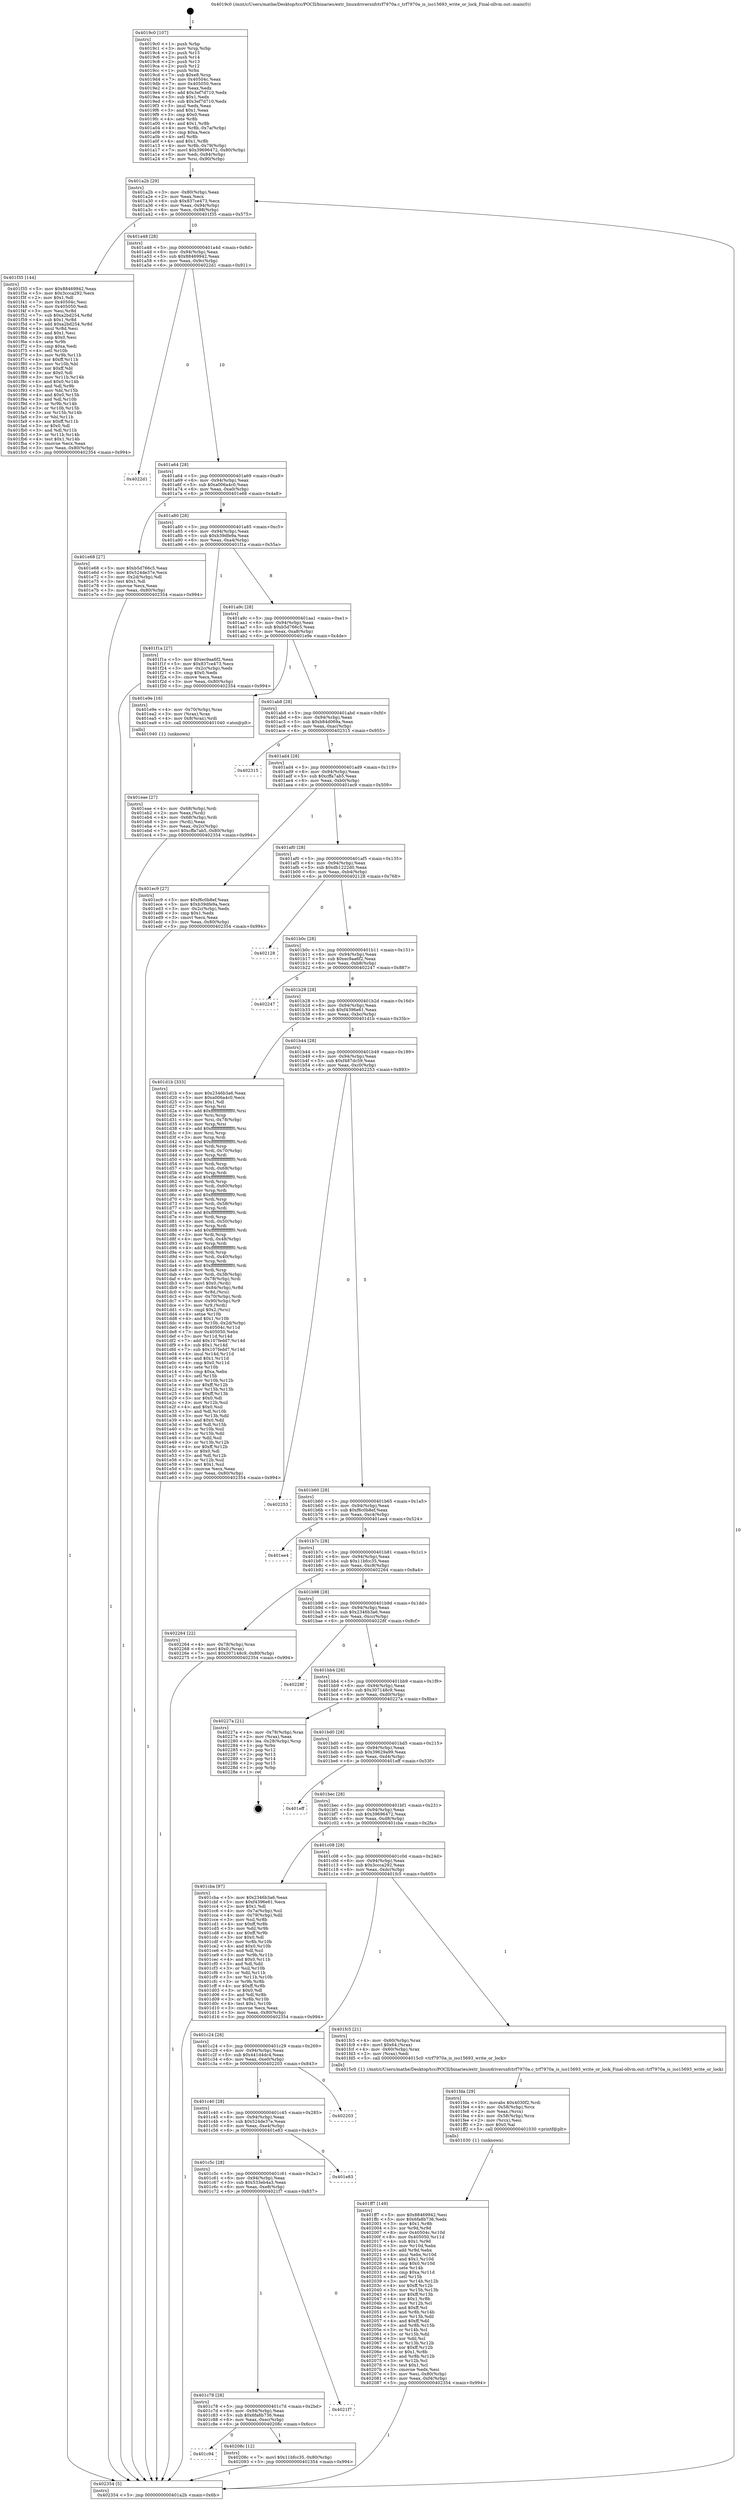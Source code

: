 digraph "0x4019c0" {
  label = "0x4019c0 (/mnt/c/Users/mathe/Desktop/tcc/POCII/binaries/extr_linuxdriversnfctrf7970a.c_trf7970a_is_iso15693_write_or_lock_Final-ollvm.out::main(0))"
  labelloc = "t"
  node[shape=record]

  Entry [label="",width=0.3,height=0.3,shape=circle,fillcolor=black,style=filled]
  "0x401a2b" [label="{
     0x401a2b [29]\l
     | [instrs]\l
     &nbsp;&nbsp;0x401a2b \<+3\>: mov -0x80(%rbp),%eax\l
     &nbsp;&nbsp;0x401a2e \<+2\>: mov %eax,%ecx\l
     &nbsp;&nbsp;0x401a30 \<+6\>: sub $0x837ce473,%ecx\l
     &nbsp;&nbsp;0x401a36 \<+6\>: mov %eax,-0x94(%rbp)\l
     &nbsp;&nbsp;0x401a3c \<+6\>: mov %ecx,-0x98(%rbp)\l
     &nbsp;&nbsp;0x401a42 \<+6\>: je 0000000000401f35 \<main+0x575\>\l
  }"]
  "0x401f35" [label="{
     0x401f35 [144]\l
     | [instrs]\l
     &nbsp;&nbsp;0x401f35 \<+5\>: mov $0x88469942,%eax\l
     &nbsp;&nbsp;0x401f3a \<+5\>: mov $0x3ccca292,%ecx\l
     &nbsp;&nbsp;0x401f3f \<+2\>: mov $0x1,%dl\l
     &nbsp;&nbsp;0x401f41 \<+7\>: mov 0x40504c,%esi\l
     &nbsp;&nbsp;0x401f48 \<+7\>: mov 0x405050,%edi\l
     &nbsp;&nbsp;0x401f4f \<+3\>: mov %esi,%r8d\l
     &nbsp;&nbsp;0x401f52 \<+7\>: sub $0xa2bd254,%r8d\l
     &nbsp;&nbsp;0x401f59 \<+4\>: sub $0x1,%r8d\l
     &nbsp;&nbsp;0x401f5d \<+7\>: add $0xa2bd254,%r8d\l
     &nbsp;&nbsp;0x401f64 \<+4\>: imul %r8d,%esi\l
     &nbsp;&nbsp;0x401f68 \<+3\>: and $0x1,%esi\l
     &nbsp;&nbsp;0x401f6b \<+3\>: cmp $0x0,%esi\l
     &nbsp;&nbsp;0x401f6e \<+4\>: sete %r9b\l
     &nbsp;&nbsp;0x401f72 \<+3\>: cmp $0xa,%edi\l
     &nbsp;&nbsp;0x401f75 \<+4\>: setl %r10b\l
     &nbsp;&nbsp;0x401f79 \<+3\>: mov %r9b,%r11b\l
     &nbsp;&nbsp;0x401f7c \<+4\>: xor $0xff,%r11b\l
     &nbsp;&nbsp;0x401f80 \<+3\>: mov %r10b,%bl\l
     &nbsp;&nbsp;0x401f83 \<+3\>: xor $0xff,%bl\l
     &nbsp;&nbsp;0x401f86 \<+3\>: xor $0x0,%dl\l
     &nbsp;&nbsp;0x401f89 \<+3\>: mov %r11b,%r14b\l
     &nbsp;&nbsp;0x401f8c \<+4\>: and $0x0,%r14b\l
     &nbsp;&nbsp;0x401f90 \<+3\>: and %dl,%r9b\l
     &nbsp;&nbsp;0x401f93 \<+3\>: mov %bl,%r15b\l
     &nbsp;&nbsp;0x401f96 \<+4\>: and $0x0,%r15b\l
     &nbsp;&nbsp;0x401f9a \<+3\>: and %dl,%r10b\l
     &nbsp;&nbsp;0x401f9d \<+3\>: or %r9b,%r14b\l
     &nbsp;&nbsp;0x401fa0 \<+3\>: or %r10b,%r15b\l
     &nbsp;&nbsp;0x401fa3 \<+3\>: xor %r15b,%r14b\l
     &nbsp;&nbsp;0x401fa6 \<+3\>: or %bl,%r11b\l
     &nbsp;&nbsp;0x401fa9 \<+4\>: xor $0xff,%r11b\l
     &nbsp;&nbsp;0x401fad \<+3\>: or $0x0,%dl\l
     &nbsp;&nbsp;0x401fb0 \<+3\>: and %dl,%r11b\l
     &nbsp;&nbsp;0x401fb3 \<+3\>: or %r11b,%r14b\l
     &nbsp;&nbsp;0x401fb6 \<+4\>: test $0x1,%r14b\l
     &nbsp;&nbsp;0x401fba \<+3\>: cmovne %ecx,%eax\l
     &nbsp;&nbsp;0x401fbd \<+3\>: mov %eax,-0x80(%rbp)\l
     &nbsp;&nbsp;0x401fc0 \<+5\>: jmp 0000000000402354 \<main+0x994\>\l
  }"]
  "0x401a48" [label="{
     0x401a48 [28]\l
     | [instrs]\l
     &nbsp;&nbsp;0x401a48 \<+5\>: jmp 0000000000401a4d \<main+0x8d\>\l
     &nbsp;&nbsp;0x401a4d \<+6\>: mov -0x94(%rbp),%eax\l
     &nbsp;&nbsp;0x401a53 \<+5\>: sub $0x88469942,%eax\l
     &nbsp;&nbsp;0x401a58 \<+6\>: mov %eax,-0x9c(%rbp)\l
     &nbsp;&nbsp;0x401a5e \<+6\>: je 00000000004022d1 \<main+0x911\>\l
  }"]
  Exit [label="",width=0.3,height=0.3,shape=circle,fillcolor=black,style=filled,peripheries=2]
  "0x4022d1" [label="{
     0x4022d1\l
  }", style=dashed]
  "0x401a64" [label="{
     0x401a64 [28]\l
     | [instrs]\l
     &nbsp;&nbsp;0x401a64 \<+5\>: jmp 0000000000401a69 \<main+0xa9\>\l
     &nbsp;&nbsp;0x401a69 \<+6\>: mov -0x94(%rbp),%eax\l
     &nbsp;&nbsp;0x401a6f \<+5\>: sub $0xa006a4c0,%eax\l
     &nbsp;&nbsp;0x401a74 \<+6\>: mov %eax,-0xa0(%rbp)\l
     &nbsp;&nbsp;0x401a7a \<+6\>: je 0000000000401e68 \<main+0x4a8\>\l
  }"]
  "0x401c94" [label="{
     0x401c94\l
  }", style=dashed]
  "0x401e68" [label="{
     0x401e68 [27]\l
     | [instrs]\l
     &nbsp;&nbsp;0x401e68 \<+5\>: mov $0xb5d766c5,%eax\l
     &nbsp;&nbsp;0x401e6d \<+5\>: mov $0x524de37e,%ecx\l
     &nbsp;&nbsp;0x401e72 \<+3\>: mov -0x2d(%rbp),%dl\l
     &nbsp;&nbsp;0x401e75 \<+3\>: test $0x1,%dl\l
     &nbsp;&nbsp;0x401e78 \<+3\>: cmovne %ecx,%eax\l
     &nbsp;&nbsp;0x401e7b \<+3\>: mov %eax,-0x80(%rbp)\l
     &nbsp;&nbsp;0x401e7e \<+5\>: jmp 0000000000402354 \<main+0x994\>\l
  }"]
  "0x401a80" [label="{
     0x401a80 [28]\l
     | [instrs]\l
     &nbsp;&nbsp;0x401a80 \<+5\>: jmp 0000000000401a85 \<main+0xc5\>\l
     &nbsp;&nbsp;0x401a85 \<+6\>: mov -0x94(%rbp),%eax\l
     &nbsp;&nbsp;0x401a8b \<+5\>: sub $0xb39dfe9a,%eax\l
     &nbsp;&nbsp;0x401a90 \<+6\>: mov %eax,-0xa4(%rbp)\l
     &nbsp;&nbsp;0x401a96 \<+6\>: je 0000000000401f1a \<main+0x55a\>\l
  }"]
  "0x40208c" [label="{
     0x40208c [12]\l
     | [instrs]\l
     &nbsp;&nbsp;0x40208c \<+7\>: movl $0x11bfcc35,-0x80(%rbp)\l
     &nbsp;&nbsp;0x402093 \<+5\>: jmp 0000000000402354 \<main+0x994\>\l
  }"]
  "0x401f1a" [label="{
     0x401f1a [27]\l
     | [instrs]\l
     &nbsp;&nbsp;0x401f1a \<+5\>: mov $0xec9aa6f2,%eax\l
     &nbsp;&nbsp;0x401f1f \<+5\>: mov $0x837ce473,%ecx\l
     &nbsp;&nbsp;0x401f24 \<+3\>: mov -0x2c(%rbp),%edx\l
     &nbsp;&nbsp;0x401f27 \<+3\>: cmp $0x0,%edx\l
     &nbsp;&nbsp;0x401f2a \<+3\>: cmove %ecx,%eax\l
     &nbsp;&nbsp;0x401f2d \<+3\>: mov %eax,-0x80(%rbp)\l
     &nbsp;&nbsp;0x401f30 \<+5\>: jmp 0000000000402354 \<main+0x994\>\l
  }"]
  "0x401a9c" [label="{
     0x401a9c [28]\l
     | [instrs]\l
     &nbsp;&nbsp;0x401a9c \<+5\>: jmp 0000000000401aa1 \<main+0xe1\>\l
     &nbsp;&nbsp;0x401aa1 \<+6\>: mov -0x94(%rbp),%eax\l
     &nbsp;&nbsp;0x401aa7 \<+5\>: sub $0xb5d766c5,%eax\l
     &nbsp;&nbsp;0x401aac \<+6\>: mov %eax,-0xa8(%rbp)\l
     &nbsp;&nbsp;0x401ab2 \<+6\>: je 0000000000401e9e \<main+0x4de\>\l
  }"]
  "0x401c78" [label="{
     0x401c78 [28]\l
     | [instrs]\l
     &nbsp;&nbsp;0x401c78 \<+5\>: jmp 0000000000401c7d \<main+0x2bd\>\l
     &nbsp;&nbsp;0x401c7d \<+6\>: mov -0x94(%rbp),%eax\l
     &nbsp;&nbsp;0x401c83 \<+5\>: sub $0x6fa8b736,%eax\l
     &nbsp;&nbsp;0x401c88 \<+6\>: mov %eax,-0xec(%rbp)\l
     &nbsp;&nbsp;0x401c8e \<+6\>: je 000000000040208c \<main+0x6cc\>\l
  }"]
  "0x401e9e" [label="{
     0x401e9e [16]\l
     | [instrs]\l
     &nbsp;&nbsp;0x401e9e \<+4\>: mov -0x70(%rbp),%rax\l
     &nbsp;&nbsp;0x401ea2 \<+3\>: mov (%rax),%rax\l
     &nbsp;&nbsp;0x401ea5 \<+4\>: mov 0x8(%rax),%rdi\l
     &nbsp;&nbsp;0x401ea9 \<+5\>: call 0000000000401040 \<atoi@plt\>\l
     | [calls]\l
     &nbsp;&nbsp;0x401040 \{1\} (unknown)\l
  }"]
  "0x401ab8" [label="{
     0x401ab8 [28]\l
     | [instrs]\l
     &nbsp;&nbsp;0x401ab8 \<+5\>: jmp 0000000000401abd \<main+0xfd\>\l
     &nbsp;&nbsp;0x401abd \<+6\>: mov -0x94(%rbp),%eax\l
     &nbsp;&nbsp;0x401ac3 \<+5\>: sub $0xb84d069a,%eax\l
     &nbsp;&nbsp;0x401ac8 \<+6\>: mov %eax,-0xac(%rbp)\l
     &nbsp;&nbsp;0x401ace \<+6\>: je 0000000000402315 \<main+0x955\>\l
  }"]
  "0x4021f7" [label="{
     0x4021f7\l
  }", style=dashed]
  "0x402315" [label="{
     0x402315\l
  }", style=dashed]
  "0x401ad4" [label="{
     0x401ad4 [28]\l
     | [instrs]\l
     &nbsp;&nbsp;0x401ad4 \<+5\>: jmp 0000000000401ad9 \<main+0x119\>\l
     &nbsp;&nbsp;0x401ad9 \<+6\>: mov -0x94(%rbp),%eax\l
     &nbsp;&nbsp;0x401adf \<+5\>: sub $0xcffa7ab5,%eax\l
     &nbsp;&nbsp;0x401ae4 \<+6\>: mov %eax,-0xb0(%rbp)\l
     &nbsp;&nbsp;0x401aea \<+6\>: je 0000000000401ec9 \<main+0x509\>\l
  }"]
  "0x401c5c" [label="{
     0x401c5c [28]\l
     | [instrs]\l
     &nbsp;&nbsp;0x401c5c \<+5\>: jmp 0000000000401c61 \<main+0x2a1\>\l
     &nbsp;&nbsp;0x401c61 \<+6\>: mov -0x94(%rbp),%eax\l
     &nbsp;&nbsp;0x401c67 \<+5\>: sub $0x533eb4a3,%eax\l
     &nbsp;&nbsp;0x401c6c \<+6\>: mov %eax,-0xe8(%rbp)\l
     &nbsp;&nbsp;0x401c72 \<+6\>: je 00000000004021f7 \<main+0x837\>\l
  }"]
  "0x401ec9" [label="{
     0x401ec9 [27]\l
     | [instrs]\l
     &nbsp;&nbsp;0x401ec9 \<+5\>: mov $0xf6c0b8ef,%eax\l
     &nbsp;&nbsp;0x401ece \<+5\>: mov $0xb39dfe9a,%ecx\l
     &nbsp;&nbsp;0x401ed3 \<+3\>: mov -0x2c(%rbp),%edx\l
     &nbsp;&nbsp;0x401ed6 \<+3\>: cmp $0x1,%edx\l
     &nbsp;&nbsp;0x401ed9 \<+3\>: cmovl %ecx,%eax\l
     &nbsp;&nbsp;0x401edc \<+3\>: mov %eax,-0x80(%rbp)\l
     &nbsp;&nbsp;0x401edf \<+5\>: jmp 0000000000402354 \<main+0x994\>\l
  }"]
  "0x401af0" [label="{
     0x401af0 [28]\l
     | [instrs]\l
     &nbsp;&nbsp;0x401af0 \<+5\>: jmp 0000000000401af5 \<main+0x135\>\l
     &nbsp;&nbsp;0x401af5 \<+6\>: mov -0x94(%rbp),%eax\l
     &nbsp;&nbsp;0x401afb \<+5\>: sub $0xdb1222d0,%eax\l
     &nbsp;&nbsp;0x401b00 \<+6\>: mov %eax,-0xb4(%rbp)\l
     &nbsp;&nbsp;0x401b06 \<+6\>: je 0000000000402128 \<main+0x768\>\l
  }"]
  "0x401e83" [label="{
     0x401e83\l
  }", style=dashed]
  "0x402128" [label="{
     0x402128\l
  }", style=dashed]
  "0x401b0c" [label="{
     0x401b0c [28]\l
     | [instrs]\l
     &nbsp;&nbsp;0x401b0c \<+5\>: jmp 0000000000401b11 \<main+0x151\>\l
     &nbsp;&nbsp;0x401b11 \<+6\>: mov -0x94(%rbp),%eax\l
     &nbsp;&nbsp;0x401b17 \<+5\>: sub $0xec9aa6f2,%eax\l
     &nbsp;&nbsp;0x401b1c \<+6\>: mov %eax,-0xb8(%rbp)\l
     &nbsp;&nbsp;0x401b22 \<+6\>: je 0000000000402247 \<main+0x887\>\l
  }"]
  "0x401c40" [label="{
     0x401c40 [28]\l
     | [instrs]\l
     &nbsp;&nbsp;0x401c40 \<+5\>: jmp 0000000000401c45 \<main+0x285\>\l
     &nbsp;&nbsp;0x401c45 \<+6\>: mov -0x94(%rbp),%eax\l
     &nbsp;&nbsp;0x401c4b \<+5\>: sub $0x524de37e,%eax\l
     &nbsp;&nbsp;0x401c50 \<+6\>: mov %eax,-0xe4(%rbp)\l
     &nbsp;&nbsp;0x401c56 \<+6\>: je 0000000000401e83 \<main+0x4c3\>\l
  }"]
  "0x402247" [label="{
     0x402247\l
  }", style=dashed]
  "0x401b28" [label="{
     0x401b28 [28]\l
     | [instrs]\l
     &nbsp;&nbsp;0x401b28 \<+5\>: jmp 0000000000401b2d \<main+0x16d\>\l
     &nbsp;&nbsp;0x401b2d \<+6\>: mov -0x94(%rbp),%eax\l
     &nbsp;&nbsp;0x401b33 \<+5\>: sub $0xf4396e61,%eax\l
     &nbsp;&nbsp;0x401b38 \<+6\>: mov %eax,-0xbc(%rbp)\l
     &nbsp;&nbsp;0x401b3e \<+6\>: je 0000000000401d1b \<main+0x35b\>\l
  }"]
  "0x402203" [label="{
     0x402203\l
  }", style=dashed]
  "0x401d1b" [label="{
     0x401d1b [333]\l
     | [instrs]\l
     &nbsp;&nbsp;0x401d1b \<+5\>: mov $0x2346b3a6,%eax\l
     &nbsp;&nbsp;0x401d20 \<+5\>: mov $0xa006a4c0,%ecx\l
     &nbsp;&nbsp;0x401d25 \<+2\>: mov $0x1,%dl\l
     &nbsp;&nbsp;0x401d27 \<+3\>: mov %rsp,%rsi\l
     &nbsp;&nbsp;0x401d2a \<+4\>: add $0xfffffffffffffff0,%rsi\l
     &nbsp;&nbsp;0x401d2e \<+3\>: mov %rsi,%rsp\l
     &nbsp;&nbsp;0x401d31 \<+4\>: mov %rsi,-0x78(%rbp)\l
     &nbsp;&nbsp;0x401d35 \<+3\>: mov %rsp,%rsi\l
     &nbsp;&nbsp;0x401d38 \<+4\>: add $0xfffffffffffffff0,%rsi\l
     &nbsp;&nbsp;0x401d3c \<+3\>: mov %rsi,%rsp\l
     &nbsp;&nbsp;0x401d3f \<+3\>: mov %rsp,%rdi\l
     &nbsp;&nbsp;0x401d42 \<+4\>: add $0xfffffffffffffff0,%rdi\l
     &nbsp;&nbsp;0x401d46 \<+3\>: mov %rdi,%rsp\l
     &nbsp;&nbsp;0x401d49 \<+4\>: mov %rdi,-0x70(%rbp)\l
     &nbsp;&nbsp;0x401d4d \<+3\>: mov %rsp,%rdi\l
     &nbsp;&nbsp;0x401d50 \<+4\>: add $0xfffffffffffffff0,%rdi\l
     &nbsp;&nbsp;0x401d54 \<+3\>: mov %rdi,%rsp\l
     &nbsp;&nbsp;0x401d57 \<+4\>: mov %rdi,-0x68(%rbp)\l
     &nbsp;&nbsp;0x401d5b \<+3\>: mov %rsp,%rdi\l
     &nbsp;&nbsp;0x401d5e \<+4\>: add $0xfffffffffffffff0,%rdi\l
     &nbsp;&nbsp;0x401d62 \<+3\>: mov %rdi,%rsp\l
     &nbsp;&nbsp;0x401d65 \<+4\>: mov %rdi,-0x60(%rbp)\l
     &nbsp;&nbsp;0x401d69 \<+3\>: mov %rsp,%rdi\l
     &nbsp;&nbsp;0x401d6c \<+4\>: add $0xfffffffffffffff0,%rdi\l
     &nbsp;&nbsp;0x401d70 \<+3\>: mov %rdi,%rsp\l
     &nbsp;&nbsp;0x401d73 \<+4\>: mov %rdi,-0x58(%rbp)\l
     &nbsp;&nbsp;0x401d77 \<+3\>: mov %rsp,%rdi\l
     &nbsp;&nbsp;0x401d7a \<+4\>: add $0xfffffffffffffff0,%rdi\l
     &nbsp;&nbsp;0x401d7e \<+3\>: mov %rdi,%rsp\l
     &nbsp;&nbsp;0x401d81 \<+4\>: mov %rdi,-0x50(%rbp)\l
     &nbsp;&nbsp;0x401d85 \<+3\>: mov %rsp,%rdi\l
     &nbsp;&nbsp;0x401d88 \<+4\>: add $0xfffffffffffffff0,%rdi\l
     &nbsp;&nbsp;0x401d8c \<+3\>: mov %rdi,%rsp\l
     &nbsp;&nbsp;0x401d8f \<+4\>: mov %rdi,-0x48(%rbp)\l
     &nbsp;&nbsp;0x401d93 \<+3\>: mov %rsp,%rdi\l
     &nbsp;&nbsp;0x401d96 \<+4\>: add $0xfffffffffffffff0,%rdi\l
     &nbsp;&nbsp;0x401d9a \<+3\>: mov %rdi,%rsp\l
     &nbsp;&nbsp;0x401d9d \<+4\>: mov %rdi,-0x40(%rbp)\l
     &nbsp;&nbsp;0x401da1 \<+3\>: mov %rsp,%rdi\l
     &nbsp;&nbsp;0x401da4 \<+4\>: add $0xfffffffffffffff0,%rdi\l
     &nbsp;&nbsp;0x401da8 \<+3\>: mov %rdi,%rsp\l
     &nbsp;&nbsp;0x401dab \<+4\>: mov %rdi,-0x38(%rbp)\l
     &nbsp;&nbsp;0x401daf \<+4\>: mov -0x78(%rbp),%rdi\l
     &nbsp;&nbsp;0x401db3 \<+6\>: movl $0x0,(%rdi)\l
     &nbsp;&nbsp;0x401db9 \<+7\>: mov -0x84(%rbp),%r8d\l
     &nbsp;&nbsp;0x401dc0 \<+3\>: mov %r8d,(%rsi)\l
     &nbsp;&nbsp;0x401dc3 \<+4\>: mov -0x70(%rbp),%rdi\l
     &nbsp;&nbsp;0x401dc7 \<+7\>: mov -0x90(%rbp),%r9\l
     &nbsp;&nbsp;0x401dce \<+3\>: mov %r9,(%rdi)\l
     &nbsp;&nbsp;0x401dd1 \<+3\>: cmpl $0x2,(%rsi)\l
     &nbsp;&nbsp;0x401dd4 \<+4\>: setne %r10b\l
     &nbsp;&nbsp;0x401dd8 \<+4\>: and $0x1,%r10b\l
     &nbsp;&nbsp;0x401ddc \<+4\>: mov %r10b,-0x2d(%rbp)\l
     &nbsp;&nbsp;0x401de0 \<+8\>: mov 0x40504c,%r11d\l
     &nbsp;&nbsp;0x401de8 \<+7\>: mov 0x405050,%ebx\l
     &nbsp;&nbsp;0x401def \<+3\>: mov %r11d,%r14d\l
     &nbsp;&nbsp;0x401df2 \<+7\>: add $0x107fedd7,%r14d\l
     &nbsp;&nbsp;0x401df9 \<+4\>: sub $0x1,%r14d\l
     &nbsp;&nbsp;0x401dfd \<+7\>: sub $0x107fedd7,%r14d\l
     &nbsp;&nbsp;0x401e04 \<+4\>: imul %r14d,%r11d\l
     &nbsp;&nbsp;0x401e08 \<+4\>: and $0x1,%r11d\l
     &nbsp;&nbsp;0x401e0c \<+4\>: cmp $0x0,%r11d\l
     &nbsp;&nbsp;0x401e10 \<+4\>: sete %r10b\l
     &nbsp;&nbsp;0x401e14 \<+3\>: cmp $0xa,%ebx\l
     &nbsp;&nbsp;0x401e17 \<+4\>: setl %r15b\l
     &nbsp;&nbsp;0x401e1b \<+3\>: mov %r10b,%r12b\l
     &nbsp;&nbsp;0x401e1e \<+4\>: xor $0xff,%r12b\l
     &nbsp;&nbsp;0x401e22 \<+3\>: mov %r15b,%r13b\l
     &nbsp;&nbsp;0x401e25 \<+4\>: xor $0xff,%r13b\l
     &nbsp;&nbsp;0x401e29 \<+3\>: xor $0x0,%dl\l
     &nbsp;&nbsp;0x401e2c \<+3\>: mov %r12b,%sil\l
     &nbsp;&nbsp;0x401e2f \<+4\>: and $0x0,%sil\l
     &nbsp;&nbsp;0x401e33 \<+3\>: and %dl,%r10b\l
     &nbsp;&nbsp;0x401e36 \<+3\>: mov %r13b,%dil\l
     &nbsp;&nbsp;0x401e39 \<+4\>: and $0x0,%dil\l
     &nbsp;&nbsp;0x401e3d \<+3\>: and %dl,%r15b\l
     &nbsp;&nbsp;0x401e40 \<+3\>: or %r10b,%sil\l
     &nbsp;&nbsp;0x401e43 \<+3\>: or %r15b,%dil\l
     &nbsp;&nbsp;0x401e46 \<+3\>: xor %dil,%sil\l
     &nbsp;&nbsp;0x401e49 \<+3\>: or %r13b,%r12b\l
     &nbsp;&nbsp;0x401e4c \<+4\>: xor $0xff,%r12b\l
     &nbsp;&nbsp;0x401e50 \<+3\>: or $0x0,%dl\l
     &nbsp;&nbsp;0x401e53 \<+3\>: and %dl,%r12b\l
     &nbsp;&nbsp;0x401e56 \<+3\>: or %r12b,%sil\l
     &nbsp;&nbsp;0x401e59 \<+4\>: test $0x1,%sil\l
     &nbsp;&nbsp;0x401e5d \<+3\>: cmovne %ecx,%eax\l
     &nbsp;&nbsp;0x401e60 \<+3\>: mov %eax,-0x80(%rbp)\l
     &nbsp;&nbsp;0x401e63 \<+5\>: jmp 0000000000402354 \<main+0x994\>\l
  }"]
  "0x401b44" [label="{
     0x401b44 [28]\l
     | [instrs]\l
     &nbsp;&nbsp;0x401b44 \<+5\>: jmp 0000000000401b49 \<main+0x189\>\l
     &nbsp;&nbsp;0x401b49 \<+6\>: mov -0x94(%rbp),%eax\l
     &nbsp;&nbsp;0x401b4f \<+5\>: sub $0xf487dc59,%eax\l
     &nbsp;&nbsp;0x401b54 \<+6\>: mov %eax,-0xc0(%rbp)\l
     &nbsp;&nbsp;0x401b5a \<+6\>: je 0000000000402253 \<main+0x893\>\l
  }"]
  "0x401ff7" [label="{
     0x401ff7 [149]\l
     | [instrs]\l
     &nbsp;&nbsp;0x401ff7 \<+5\>: mov $0x88469942,%esi\l
     &nbsp;&nbsp;0x401ffc \<+5\>: mov $0x6fa8b736,%edx\l
     &nbsp;&nbsp;0x402001 \<+3\>: mov $0x1,%r8b\l
     &nbsp;&nbsp;0x402004 \<+3\>: xor %r9d,%r9d\l
     &nbsp;&nbsp;0x402007 \<+8\>: mov 0x40504c,%r10d\l
     &nbsp;&nbsp;0x40200f \<+8\>: mov 0x405050,%r11d\l
     &nbsp;&nbsp;0x402017 \<+4\>: sub $0x1,%r9d\l
     &nbsp;&nbsp;0x40201b \<+3\>: mov %r10d,%ebx\l
     &nbsp;&nbsp;0x40201e \<+3\>: add %r9d,%ebx\l
     &nbsp;&nbsp;0x402021 \<+4\>: imul %ebx,%r10d\l
     &nbsp;&nbsp;0x402025 \<+4\>: and $0x1,%r10d\l
     &nbsp;&nbsp;0x402029 \<+4\>: cmp $0x0,%r10d\l
     &nbsp;&nbsp;0x40202d \<+4\>: sete %r14b\l
     &nbsp;&nbsp;0x402031 \<+4\>: cmp $0xa,%r11d\l
     &nbsp;&nbsp;0x402035 \<+4\>: setl %r15b\l
     &nbsp;&nbsp;0x402039 \<+3\>: mov %r14b,%r12b\l
     &nbsp;&nbsp;0x40203c \<+4\>: xor $0xff,%r12b\l
     &nbsp;&nbsp;0x402040 \<+3\>: mov %r15b,%r13b\l
     &nbsp;&nbsp;0x402043 \<+4\>: xor $0xff,%r13b\l
     &nbsp;&nbsp;0x402047 \<+4\>: xor $0x1,%r8b\l
     &nbsp;&nbsp;0x40204b \<+3\>: mov %r12b,%cl\l
     &nbsp;&nbsp;0x40204e \<+3\>: and $0xff,%cl\l
     &nbsp;&nbsp;0x402051 \<+3\>: and %r8b,%r14b\l
     &nbsp;&nbsp;0x402054 \<+3\>: mov %r13b,%dil\l
     &nbsp;&nbsp;0x402057 \<+4\>: and $0xff,%dil\l
     &nbsp;&nbsp;0x40205b \<+3\>: and %r8b,%r15b\l
     &nbsp;&nbsp;0x40205e \<+3\>: or %r14b,%cl\l
     &nbsp;&nbsp;0x402061 \<+3\>: or %r15b,%dil\l
     &nbsp;&nbsp;0x402064 \<+3\>: xor %dil,%cl\l
     &nbsp;&nbsp;0x402067 \<+3\>: or %r13b,%r12b\l
     &nbsp;&nbsp;0x40206a \<+4\>: xor $0xff,%r12b\l
     &nbsp;&nbsp;0x40206e \<+4\>: or $0x1,%r8b\l
     &nbsp;&nbsp;0x402072 \<+3\>: and %r8b,%r12b\l
     &nbsp;&nbsp;0x402075 \<+3\>: or %r12b,%cl\l
     &nbsp;&nbsp;0x402078 \<+3\>: test $0x1,%cl\l
     &nbsp;&nbsp;0x40207b \<+3\>: cmovne %edx,%esi\l
     &nbsp;&nbsp;0x40207e \<+3\>: mov %esi,-0x80(%rbp)\l
     &nbsp;&nbsp;0x402081 \<+6\>: mov %eax,-0xf4(%rbp)\l
     &nbsp;&nbsp;0x402087 \<+5\>: jmp 0000000000402354 \<main+0x994\>\l
  }"]
  "0x402253" [label="{
     0x402253\l
  }", style=dashed]
  "0x401b60" [label="{
     0x401b60 [28]\l
     | [instrs]\l
     &nbsp;&nbsp;0x401b60 \<+5\>: jmp 0000000000401b65 \<main+0x1a5\>\l
     &nbsp;&nbsp;0x401b65 \<+6\>: mov -0x94(%rbp),%eax\l
     &nbsp;&nbsp;0x401b6b \<+5\>: sub $0xf6c0b8ef,%eax\l
     &nbsp;&nbsp;0x401b70 \<+6\>: mov %eax,-0xc4(%rbp)\l
     &nbsp;&nbsp;0x401b76 \<+6\>: je 0000000000401ee4 \<main+0x524\>\l
  }"]
  "0x401fda" [label="{
     0x401fda [29]\l
     | [instrs]\l
     &nbsp;&nbsp;0x401fda \<+10\>: movabs $0x4030f2,%rdi\l
     &nbsp;&nbsp;0x401fe4 \<+4\>: mov -0x58(%rbp),%rcx\l
     &nbsp;&nbsp;0x401fe8 \<+2\>: mov %eax,(%rcx)\l
     &nbsp;&nbsp;0x401fea \<+4\>: mov -0x58(%rbp),%rcx\l
     &nbsp;&nbsp;0x401fee \<+2\>: mov (%rcx),%esi\l
     &nbsp;&nbsp;0x401ff0 \<+2\>: mov $0x0,%al\l
     &nbsp;&nbsp;0x401ff2 \<+5\>: call 0000000000401030 \<printf@plt\>\l
     | [calls]\l
     &nbsp;&nbsp;0x401030 \{1\} (unknown)\l
  }"]
  "0x401ee4" [label="{
     0x401ee4\l
  }", style=dashed]
  "0x401b7c" [label="{
     0x401b7c [28]\l
     | [instrs]\l
     &nbsp;&nbsp;0x401b7c \<+5\>: jmp 0000000000401b81 \<main+0x1c1\>\l
     &nbsp;&nbsp;0x401b81 \<+6\>: mov -0x94(%rbp),%eax\l
     &nbsp;&nbsp;0x401b87 \<+5\>: sub $0x11bfcc35,%eax\l
     &nbsp;&nbsp;0x401b8c \<+6\>: mov %eax,-0xc8(%rbp)\l
     &nbsp;&nbsp;0x401b92 \<+6\>: je 0000000000402264 \<main+0x8a4\>\l
  }"]
  "0x401c24" [label="{
     0x401c24 [28]\l
     | [instrs]\l
     &nbsp;&nbsp;0x401c24 \<+5\>: jmp 0000000000401c29 \<main+0x269\>\l
     &nbsp;&nbsp;0x401c29 \<+6\>: mov -0x94(%rbp),%eax\l
     &nbsp;&nbsp;0x401c2f \<+5\>: sub $0x441d4dc4,%eax\l
     &nbsp;&nbsp;0x401c34 \<+6\>: mov %eax,-0xe0(%rbp)\l
     &nbsp;&nbsp;0x401c3a \<+6\>: je 0000000000402203 \<main+0x843\>\l
  }"]
  "0x402264" [label="{
     0x402264 [22]\l
     | [instrs]\l
     &nbsp;&nbsp;0x402264 \<+4\>: mov -0x78(%rbp),%rax\l
     &nbsp;&nbsp;0x402268 \<+6\>: movl $0x0,(%rax)\l
     &nbsp;&nbsp;0x40226e \<+7\>: movl $0x307148c9,-0x80(%rbp)\l
     &nbsp;&nbsp;0x402275 \<+5\>: jmp 0000000000402354 \<main+0x994\>\l
  }"]
  "0x401b98" [label="{
     0x401b98 [28]\l
     | [instrs]\l
     &nbsp;&nbsp;0x401b98 \<+5\>: jmp 0000000000401b9d \<main+0x1dd\>\l
     &nbsp;&nbsp;0x401b9d \<+6\>: mov -0x94(%rbp),%eax\l
     &nbsp;&nbsp;0x401ba3 \<+5\>: sub $0x2346b3a6,%eax\l
     &nbsp;&nbsp;0x401ba8 \<+6\>: mov %eax,-0xcc(%rbp)\l
     &nbsp;&nbsp;0x401bae \<+6\>: je 000000000040228f \<main+0x8cf\>\l
  }"]
  "0x401fc5" [label="{
     0x401fc5 [21]\l
     | [instrs]\l
     &nbsp;&nbsp;0x401fc5 \<+4\>: mov -0x60(%rbp),%rax\l
     &nbsp;&nbsp;0x401fc9 \<+6\>: movl $0x64,(%rax)\l
     &nbsp;&nbsp;0x401fcf \<+4\>: mov -0x60(%rbp),%rax\l
     &nbsp;&nbsp;0x401fd3 \<+2\>: mov (%rax),%edi\l
     &nbsp;&nbsp;0x401fd5 \<+5\>: call 00000000004015c0 \<trf7970a_is_iso15693_write_or_lock\>\l
     | [calls]\l
     &nbsp;&nbsp;0x4015c0 \{1\} (/mnt/c/Users/mathe/Desktop/tcc/POCII/binaries/extr_linuxdriversnfctrf7970a.c_trf7970a_is_iso15693_write_or_lock_Final-ollvm.out::trf7970a_is_iso15693_write_or_lock)\l
  }"]
  "0x40228f" [label="{
     0x40228f\l
  }", style=dashed]
  "0x401bb4" [label="{
     0x401bb4 [28]\l
     | [instrs]\l
     &nbsp;&nbsp;0x401bb4 \<+5\>: jmp 0000000000401bb9 \<main+0x1f9\>\l
     &nbsp;&nbsp;0x401bb9 \<+6\>: mov -0x94(%rbp),%eax\l
     &nbsp;&nbsp;0x401bbf \<+5\>: sub $0x307148c9,%eax\l
     &nbsp;&nbsp;0x401bc4 \<+6\>: mov %eax,-0xd0(%rbp)\l
     &nbsp;&nbsp;0x401bca \<+6\>: je 000000000040227a \<main+0x8ba\>\l
  }"]
  "0x401eae" [label="{
     0x401eae [27]\l
     | [instrs]\l
     &nbsp;&nbsp;0x401eae \<+4\>: mov -0x68(%rbp),%rdi\l
     &nbsp;&nbsp;0x401eb2 \<+2\>: mov %eax,(%rdi)\l
     &nbsp;&nbsp;0x401eb4 \<+4\>: mov -0x68(%rbp),%rdi\l
     &nbsp;&nbsp;0x401eb8 \<+2\>: mov (%rdi),%eax\l
     &nbsp;&nbsp;0x401eba \<+3\>: mov %eax,-0x2c(%rbp)\l
     &nbsp;&nbsp;0x401ebd \<+7\>: movl $0xcffa7ab5,-0x80(%rbp)\l
     &nbsp;&nbsp;0x401ec4 \<+5\>: jmp 0000000000402354 \<main+0x994\>\l
  }"]
  "0x40227a" [label="{
     0x40227a [21]\l
     | [instrs]\l
     &nbsp;&nbsp;0x40227a \<+4\>: mov -0x78(%rbp),%rax\l
     &nbsp;&nbsp;0x40227e \<+2\>: mov (%rax),%eax\l
     &nbsp;&nbsp;0x402280 \<+4\>: lea -0x28(%rbp),%rsp\l
     &nbsp;&nbsp;0x402284 \<+1\>: pop %rbx\l
     &nbsp;&nbsp;0x402285 \<+2\>: pop %r12\l
     &nbsp;&nbsp;0x402287 \<+2\>: pop %r13\l
     &nbsp;&nbsp;0x402289 \<+2\>: pop %r14\l
     &nbsp;&nbsp;0x40228b \<+2\>: pop %r15\l
     &nbsp;&nbsp;0x40228d \<+1\>: pop %rbp\l
     &nbsp;&nbsp;0x40228e \<+1\>: ret\l
  }"]
  "0x401bd0" [label="{
     0x401bd0 [28]\l
     | [instrs]\l
     &nbsp;&nbsp;0x401bd0 \<+5\>: jmp 0000000000401bd5 \<main+0x215\>\l
     &nbsp;&nbsp;0x401bd5 \<+6\>: mov -0x94(%rbp),%eax\l
     &nbsp;&nbsp;0x401bdb \<+5\>: sub $0x39629a99,%eax\l
     &nbsp;&nbsp;0x401be0 \<+6\>: mov %eax,-0xd4(%rbp)\l
     &nbsp;&nbsp;0x401be6 \<+6\>: je 0000000000401eff \<main+0x53f\>\l
  }"]
  "0x4019c0" [label="{
     0x4019c0 [107]\l
     | [instrs]\l
     &nbsp;&nbsp;0x4019c0 \<+1\>: push %rbp\l
     &nbsp;&nbsp;0x4019c1 \<+3\>: mov %rsp,%rbp\l
     &nbsp;&nbsp;0x4019c4 \<+2\>: push %r15\l
     &nbsp;&nbsp;0x4019c6 \<+2\>: push %r14\l
     &nbsp;&nbsp;0x4019c8 \<+2\>: push %r13\l
     &nbsp;&nbsp;0x4019ca \<+2\>: push %r12\l
     &nbsp;&nbsp;0x4019cc \<+1\>: push %rbx\l
     &nbsp;&nbsp;0x4019cd \<+7\>: sub $0xe8,%rsp\l
     &nbsp;&nbsp;0x4019d4 \<+7\>: mov 0x40504c,%eax\l
     &nbsp;&nbsp;0x4019db \<+7\>: mov 0x405050,%ecx\l
     &nbsp;&nbsp;0x4019e2 \<+2\>: mov %eax,%edx\l
     &nbsp;&nbsp;0x4019e4 \<+6\>: add $0x3ef7d710,%edx\l
     &nbsp;&nbsp;0x4019ea \<+3\>: sub $0x1,%edx\l
     &nbsp;&nbsp;0x4019ed \<+6\>: sub $0x3ef7d710,%edx\l
     &nbsp;&nbsp;0x4019f3 \<+3\>: imul %edx,%eax\l
     &nbsp;&nbsp;0x4019f6 \<+3\>: and $0x1,%eax\l
     &nbsp;&nbsp;0x4019f9 \<+3\>: cmp $0x0,%eax\l
     &nbsp;&nbsp;0x4019fc \<+4\>: sete %r8b\l
     &nbsp;&nbsp;0x401a00 \<+4\>: and $0x1,%r8b\l
     &nbsp;&nbsp;0x401a04 \<+4\>: mov %r8b,-0x7a(%rbp)\l
     &nbsp;&nbsp;0x401a08 \<+3\>: cmp $0xa,%ecx\l
     &nbsp;&nbsp;0x401a0b \<+4\>: setl %r8b\l
     &nbsp;&nbsp;0x401a0f \<+4\>: and $0x1,%r8b\l
     &nbsp;&nbsp;0x401a13 \<+4\>: mov %r8b,-0x79(%rbp)\l
     &nbsp;&nbsp;0x401a17 \<+7\>: movl $0x39696472,-0x80(%rbp)\l
     &nbsp;&nbsp;0x401a1e \<+6\>: mov %edi,-0x84(%rbp)\l
     &nbsp;&nbsp;0x401a24 \<+7\>: mov %rsi,-0x90(%rbp)\l
  }"]
  "0x401eff" [label="{
     0x401eff\l
  }", style=dashed]
  "0x401bec" [label="{
     0x401bec [28]\l
     | [instrs]\l
     &nbsp;&nbsp;0x401bec \<+5\>: jmp 0000000000401bf1 \<main+0x231\>\l
     &nbsp;&nbsp;0x401bf1 \<+6\>: mov -0x94(%rbp),%eax\l
     &nbsp;&nbsp;0x401bf7 \<+5\>: sub $0x39696472,%eax\l
     &nbsp;&nbsp;0x401bfc \<+6\>: mov %eax,-0xd8(%rbp)\l
     &nbsp;&nbsp;0x401c02 \<+6\>: je 0000000000401cba \<main+0x2fa\>\l
  }"]
  "0x402354" [label="{
     0x402354 [5]\l
     | [instrs]\l
     &nbsp;&nbsp;0x402354 \<+5\>: jmp 0000000000401a2b \<main+0x6b\>\l
  }"]
  "0x401cba" [label="{
     0x401cba [97]\l
     | [instrs]\l
     &nbsp;&nbsp;0x401cba \<+5\>: mov $0x2346b3a6,%eax\l
     &nbsp;&nbsp;0x401cbf \<+5\>: mov $0xf4396e61,%ecx\l
     &nbsp;&nbsp;0x401cc4 \<+2\>: mov $0x1,%dl\l
     &nbsp;&nbsp;0x401cc6 \<+4\>: mov -0x7a(%rbp),%sil\l
     &nbsp;&nbsp;0x401cca \<+4\>: mov -0x79(%rbp),%dil\l
     &nbsp;&nbsp;0x401cce \<+3\>: mov %sil,%r8b\l
     &nbsp;&nbsp;0x401cd1 \<+4\>: xor $0xff,%r8b\l
     &nbsp;&nbsp;0x401cd5 \<+3\>: mov %dil,%r9b\l
     &nbsp;&nbsp;0x401cd8 \<+4\>: xor $0xff,%r9b\l
     &nbsp;&nbsp;0x401cdc \<+3\>: xor $0x0,%dl\l
     &nbsp;&nbsp;0x401cdf \<+3\>: mov %r8b,%r10b\l
     &nbsp;&nbsp;0x401ce2 \<+4\>: and $0x0,%r10b\l
     &nbsp;&nbsp;0x401ce6 \<+3\>: and %dl,%sil\l
     &nbsp;&nbsp;0x401ce9 \<+3\>: mov %r9b,%r11b\l
     &nbsp;&nbsp;0x401cec \<+4\>: and $0x0,%r11b\l
     &nbsp;&nbsp;0x401cf0 \<+3\>: and %dl,%dil\l
     &nbsp;&nbsp;0x401cf3 \<+3\>: or %sil,%r10b\l
     &nbsp;&nbsp;0x401cf6 \<+3\>: or %dil,%r11b\l
     &nbsp;&nbsp;0x401cf9 \<+3\>: xor %r11b,%r10b\l
     &nbsp;&nbsp;0x401cfc \<+3\>: or %r9b,%r8b\l
     &nbsp;&nbsp;0x401cff \<+4\>: xor $0xff,%r8b\l
     &nbsp;&nbsp;0x401d03 \<+3\>: or $0x0,%dl\l
     &nbsp;&nbsp;0x401d06 \<+3\>: and %dl,%r8b\l
     &nbsp;&nbsp;0x401d09 \<+3\>: or %r8b,%r10b\l
     &nbsp;&nbsp;0x401d0c \<+4\>: test $0x1,%r10b\l
     &nbsp;&nbsp;0x401d10 \<+3\>: cmovne %ecx,%eax\l
     &nbsp;&nbsp;0x401d13 \<+3\>: mov %eax,-0x80(%rbp)\l
     &nbsp;&nbsp;0x401d16 \<+5\>: jmp 0000000000402354 \<main+0x994\>\l
  }"]
  "0x401c08" [label="{
     0x401c08 [28]\l
     | [instrs]\l
     &nbsp;&nbsp;0x401c08 \<+5\>: jmp 0000000000401c0d \<main+0x24d\>\l
     &nbsp;&nbsp;0x401c0d \<+6\>: mov -0x94(%rbp),%eax\l
     &nbsp;&nbsp;0x401c13 \<+5\>: sub $0x3ccca292,%eax\l
     &nbsp;&nbsp;0x401c18 \<+6\>: mov %eax,-0xdc(%rbp)\l
     &nbsp;&nbsp;0x401c1e \<+6\>: je 0000000000401fc5 \<main+0x605\>\l
  }"]
  Entry -> "0x4019c0" [label=" 1"]
  "0x401a2b" -> "0x401f35" [label=" 1"]
  "0x401a2b" -> "0x401a48" [label=" 10"]
  "0x40227a" -> Exit [label=" 1"]
  "0x401a48" -> "0x4022d1" [label=" 0"]
  "0x401a48" -> "0x401a64" [label=" 10"]
  "0x402264" -> "0x402354" [label=" 1"]
  "0x401a64" -> "0x401e68" [label=" 1"]
  "0x401a64" -> "0x401a80" [label=" 9"]
  "0x40208c" -> "0x402354" [label=" 1"]
  "0x401a80" -> "0x401f1a" [label=" 1"]
  "0x401a80" -> "0x401a9c" [label=" 8"]
  "0x401c78" -> "0x401c94" [label=" 0"]
  "0x401a9c" -> "0x401e9e" [label=" 1"]
  "0x401a9c" -> "0x401ab8" [label=" 7"]
  "0x401c78" -> "0x40208c" [label=" 1"]
  "0x401ab8" -> "0x402315" [label=" 0"]
  "0x401ab8" -> "0x401ad4" [label=" 7"]
  "0x401c5c" -> "0x401c78" [label=" 1"]
  "0x401ad4" -> "0x401ec9" [label=" 1"]
  "0x401ad4" -> "0x401af0" [label=" 6"]
  "0x401c5c" -> "0x4021f7" [label=" 0"]
  "0x401af0" -> "0x402128" [label=" 0"]
  "0x401af0" -> "0x401b0c" [label=" 6"]
  "0x401c40" -> "0x401c5c" [label=" 1"]
  "0x401b0c" -> "0x402247" [label=" 0"]
  "0x401b0c" -> "0x401b28" [label=" 6"]
  "0x401c40" -> "0x401e83" [label=" 0"]
  "0x401b28" -> "0x401d1b" [label=" 1"]
  "0x401b28" -> "0x401b44" [label=" 5"]
  "0x401c24" -> "0x401c40" [label=" 1"]
  "0x401b44" -> "0x402253" [label=" 0"]
  "0x401b44" -> "0x401b60" [label=" 5"]
  "0x401c24" -> "0x402203" [label=" 0"]
  "0x401b60" -> "0x401ee4" [label=" 0"]
  "0x401b60" -> "0x401b7c" [label=" 5"]
  "0x401ff7" -> "0x402354" [label=" 1"]
  "0x401b7c" -> "0x402264" [label=" 1"]
  "0x401b7c" -> "0x401b98" [label=" 4"]
  "0x401fda" -> "0x401ff7" [label=" 1"]
  "0x401b98" -> "0x40228f" [label=" 0"]
  "0x401b98" -> "0x401bb4" [label=" 4"]
  "0x401fc5" -> "0x401fda" [label=" 1"]
  "0x401bb4" -> "0x40227a" [label=" 1"]
  "0x401bb4" -> "0x401bd0" [label=" 3"]
  "0x401c08" -> "0x401fc5" [label=" 1"]
  "0x401bd0" -> "0x401eff" [label=" 0"]
  "0x401bd0" -> "0x401bec" [label=" 3"]
  "0x401f35" -> "0x402354" [label=" 1"]
  "0x401bec" -> "0x401cba" [label=" 1"]
  "0x401bec" -> "0x401c08" [label=" 2"]
  "0x401cba" -> "0x402354" [label=" 1"]
  "0x4019c0" -> "0x401a2b" [label=" 1"]
  "0x402354" -> "0x401a2b" [label=" 10"]
  "0x401c08" -> "0x401c24" [label=" 1"]
  "0x401d1b" -> "0x402354" [label=" 1"]
  "0x401e68" -> "0x402354" [label=" 1"]
  "0x401e9e" -> "0x401eae" [label=" 1"]
  "0x401eae" -> "0x402354" [label=" 1"]
  "0x401ec9" -> "0x402354" [label=" 1"]
  "0x401f1a" -> "0x402354" [label=" 1"]
}
